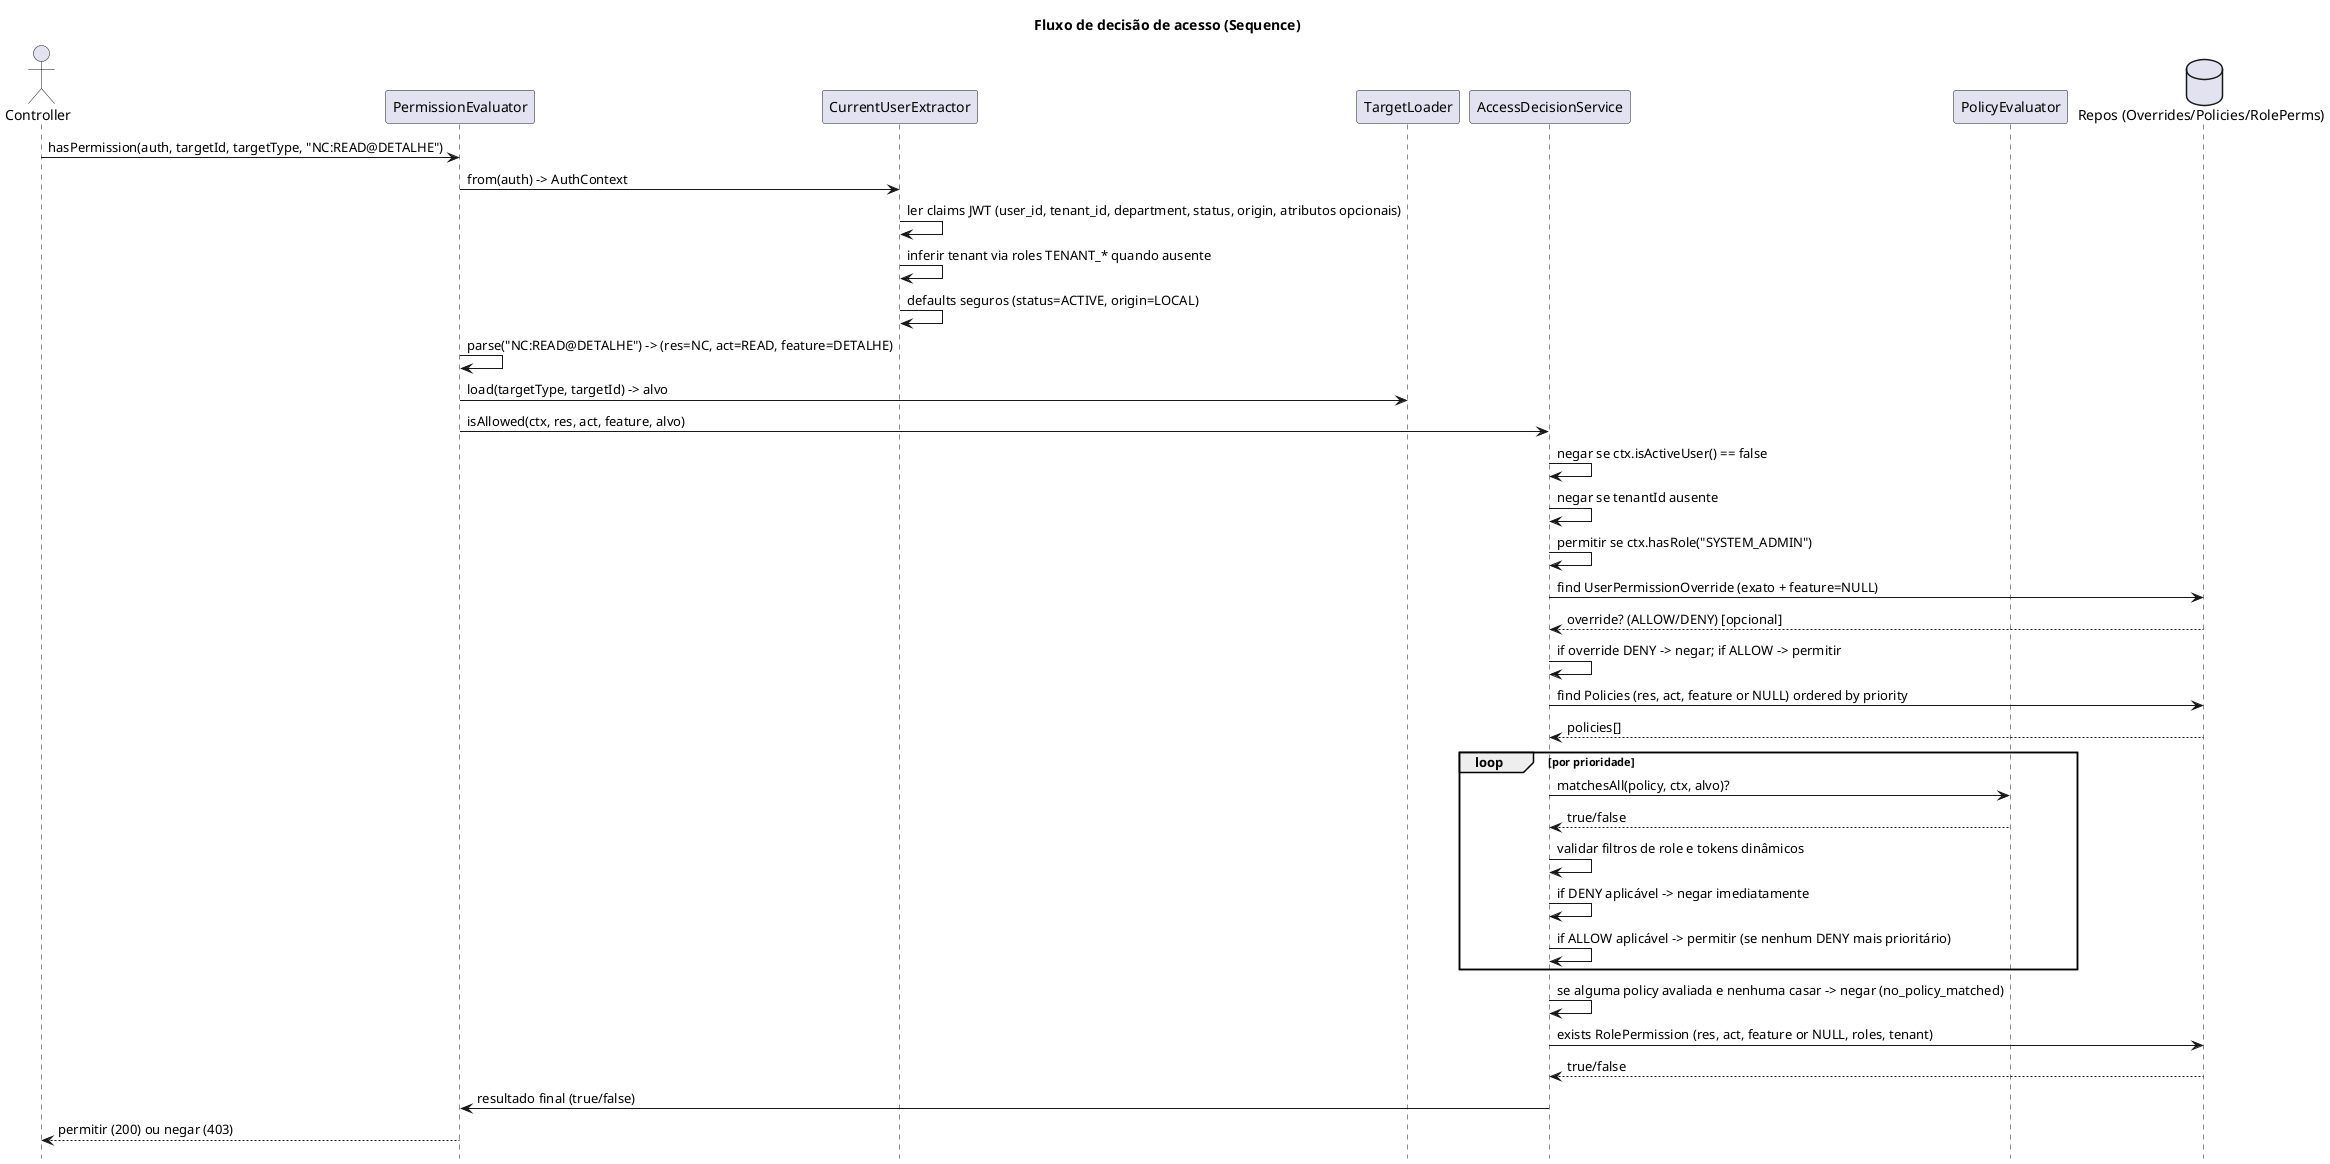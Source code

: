 @startuml
hide footbox
title Fluxo de decisão de acesso (Sequence)

actor Controller
participant "PermissionEvaluator" as PE
participant "CurrentUserExtractor" as CUE
participant "TargetLoader" as TL
participant "AccessDecisionService" as ADS
participant "PolicyEvaluator" as PEV
database "Repos (Overrides/Policies/RolePerms)" as REPO

Controller -> PE: hasPermission(auth, targetId, targetType, "NC:READ@DETALHE")
PE -> CUE: from(auth) -> AuthContext
CUE -> CUE: ler claims JWT (user_id, tenant_id, department, status, origin, atributos opcionais)
CUE -> CUE: inferir tenant via roles TENANT_* quando ausente
CUE -> CUE: defaults seguros (status=ACTIVE, origin=LOCAL)
PE -> PE: parse("NC:READ@DETALHE") -> (res=NC, act=READ, feature=DETALHE)
PE -> TL: load(targetType, targetId) -> alvo
PE -> ADS: isAllowed(ctx, res, act, feature, alvo)

ADS -> ADS: negar se ctx.isActiveUser() == false
ADS -> ADS: negar se tenantId ausente
ADS -> ADS: permitir se ctx.hasRole("SYSTEM_ADMIN")
ADS -> REPO: find UserPermissionOverride (exato + feature=NULL)
REPO --> ADS: override? (ALLOW/DENY) [opcional]
ADS -> ADS: if override DENY -> negar; if ALLOW -> permitir

ADS -> REPO: find Policies (res, act, feature or NULL) ordered by priority
REPO --> ADS: policies[]
loop por prioridade
  ADS -> PEV: matchesAll(policy, ctx, alvo)?
  PEV --> ADS: true/false
  ADS -> ADS: validar filtros de role e tokens dinâmicos
  ADS -> ADS: if DENY aplicável -> negar imediatamente
  ADS -> ADS: if ALLOW aplicável -> permitir (se nenhum DENY mais prioritário)
end

ADS -> ADS: se alguma policy avaliada e nenhuma casar -> negar (no_policy_matched)

ADS -> REPO: exists RolePermission (res, act, feature or NULL, roles, tenant)
REPO --> ADS: true/false
ADS -> PE: resultado final (true/false)

PE --> Controller: permitir (200) ou negar (403)
@enduml
